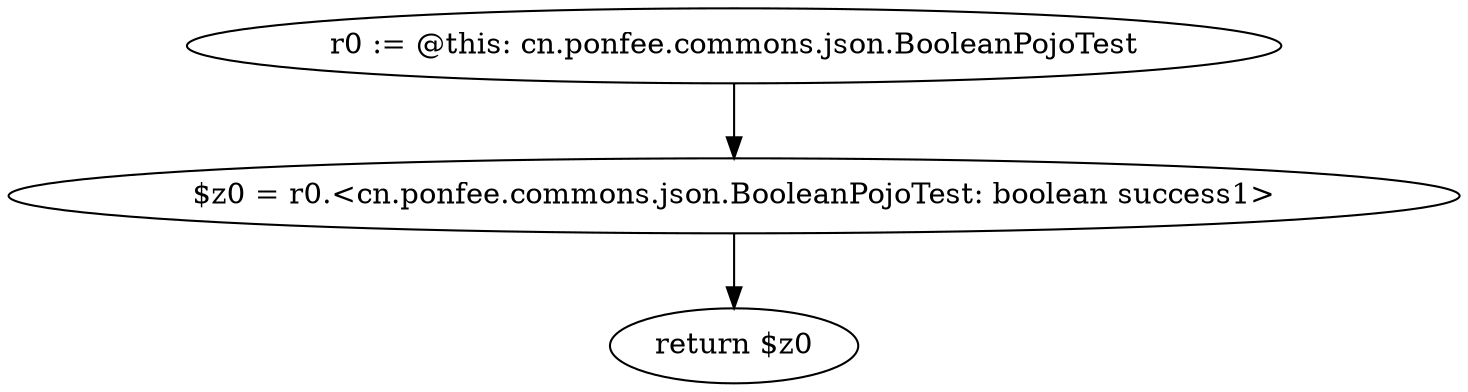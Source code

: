 digraph "unitGraph" {
    "r0 := @this: cn.ponfee.commons.json.BooleanPojoTest"
    "$z0 = r0.<cn.ponfee.commons.json.BooleanPojoTest: boolean success1>"
    "return $z0"
    "r0 := @this: cn.ponfee.commons.json.BooleanPojoTest"->"$z0 = r0.<cn.ponfee.commons.json.BooleanPojoTest: boolean success1>";
    "$z0 = r0.<cn.ponfee.commons.json.BooleanPojoTest: boolean success1>"->"return $z0";
}
